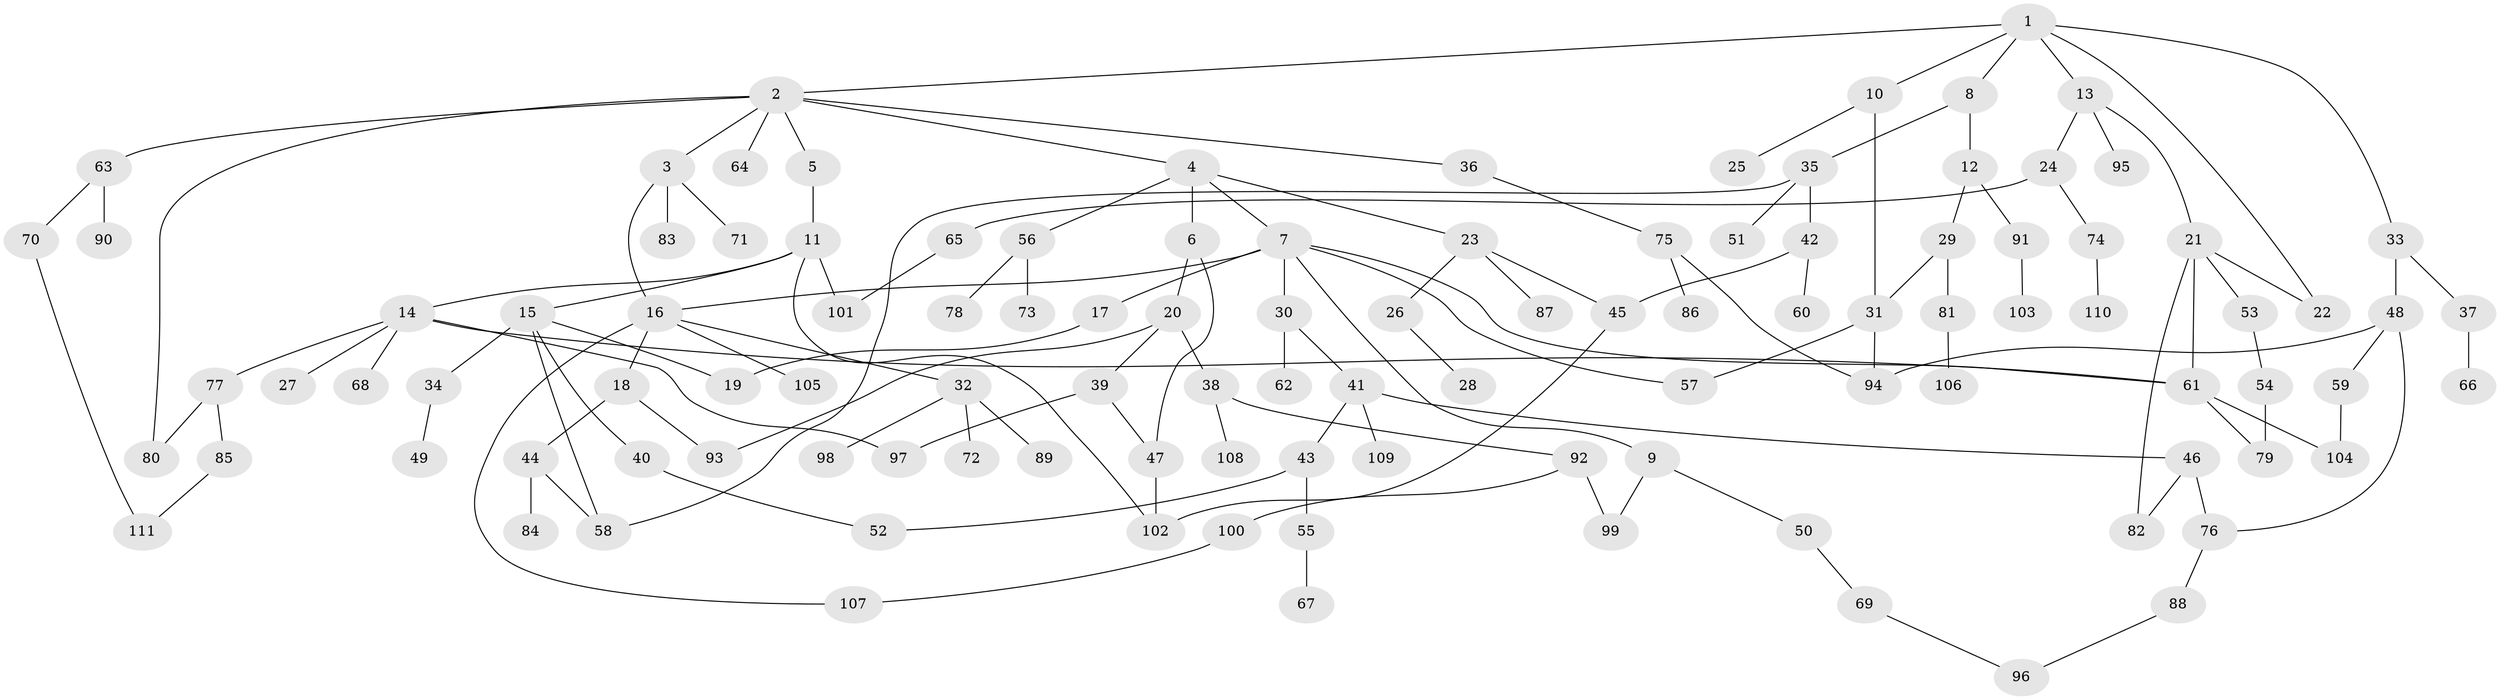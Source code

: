 // Generated by graph-tools (version 1.1) at 2025/40/03/09/25 04:40:55]
// undirected, 111 vertices, 138 edges
graph export_dot {
graph [start="1"]
  node [color=gray90,style=filled];
  1;
  2;
  3;
  4;
  5;
  6;
  7;
  8;
  9;
  10;
  11;
  12;
  13;
  14;
  15;
  16;
  17;
  18;
  19;
  20;
  21;
  22;
  23;
  24;
  25;
  26;
  27;
  28;
  29;
  30;
  31;
  32;
  33;
  34;
  35;
  36;
  37;
  38;
  39;
  40;
  41;
  42;
  43;
  44;
  45;
  46;
  47;
  48;
  49;
  50;
  51;
  52;
  53;
  54;
  55;
  56;
  57;
  58;
  59;
  60;
  61;
  62;
  63;
  64;
  65;
  66;
  67;
  68;
  69;
  70;
  71;
  72;
  73;
  74;
  75;
  76;
  77;
  78;
  79;
  80;
  81;
  82;
  83;
  84;
  85;
  86;
  87;
  88;
  89;
  90;
  91;
  92;
  93;
  94;
  95;
  96;
  97;
  98;
  99;
  100;
  101;
  102;
  103;
  104;
  105;
  106;
  107;
  108;
  109;
  110;
  111;
  1 -- 2;
  1 -- 8;
  1 -- 10;
  1 -- 13;
  1 -- 22;
  1 -- 33;
  2 -- 3;
  2 -- 4;
  2 -- 5;
  2 -- 36;
  2 -- 63;
  2 -- 64;
  2 -- 80;
  3 -- 16;
  3 -- 71;
  3 -- 83;
  4 -- 6;
  4 -- 7;
  4 -- 23;
  4 -- 56;
  5 -- 11;
  6 -- 20;
  6 -- 47;
  7 -- 9;
  7 -- 17;
  7 -- 30;
  7 -- 57;
  7 -- 16;
  7 -- 61;
  8 -- 12;
  8 -- 35;
  9 -- 50;
  9 -- 99;
  10 -- 25;
  10 -- 31;
  11 -- 14;
  11 -- 15;
  11 -- 101;
  11 -- 102;
  12 -- 29;
  12 -- 91;
  13 -- 21;
  13 -- 24;
  13 -- 95;
  14 -- 27;
  14 -- 61;
  14 -- 68;
  14 -- 77;
  14 -- 97;
  15 -- 34;
  15 -- 40;
  15 -- 58;
  15 -- 19;
  16 -- 18;
  16 -- 32;
  16 -- 105;
  16 -- 107;
  17 -- 19;
  18 -- 44;
  18 -- 93;
  20 -- 38;
  20 -- 39;
  20 -- 93;
  21 -- 53;
  21 -- 82;
  21 -- 61;
  21 -- 22;
  23 -- 26;
  23 -- 45;
  23 -- 87;
  24 -- 65;
  24 -- 74;
  26 -- 28;
  29 -- 31;
  29 -- 81;
  30 -- 41;
  30 -- 62;
  31 -- 57;
  31 -- 94;
  32 -- 72;
  32 -- 89;
  32 -- 98;
  33 -- 37;
  33 -- 48;
  34 -- 49;
  35 -- 42;
  35 -- 51;
  35 -- 58;
  36 -- 75;
  37 -- 66;
  38 -- 92;
  38 -- 108;
  39 -- 47;
  39 -- 97;
  40 -- 52;
  41 -- 43;
  41 -- 46;
  41 -- 109;
  42 -- 60;
  42 -- 45;
  43 -- 55;
  43 -- 52;
  44 -- 84;
  44 -- 58;
  45 -- 102;
  46 -- 76;
  46 -- 82;
  47 -- 102;
  48 -- 59;
  48 -- 94;
  48 -- 76;
  50 -- 69;
  53 -- 54;
  54 -- 79;
  55 -- 67;
  56 -- 73;
  56 -- 78;
  59 -- 104;
  61 -- 104;
  61 -- 79;
  63 -- 70;
  63 -- 90;
  65 -- 101;
  69 -- 96;
  70 -- 111;
  74 -- 110;
  75 -- 86;
  75 -- 94;
  76 -- 88;
  77 -- 80;
  77 -- 85;
  81 -- 106;
  85 -- 111;
  88 -- 96;
  91 -- 103;
  92 -- 99;
  92 -- 100;
  100 -- 107;
}
